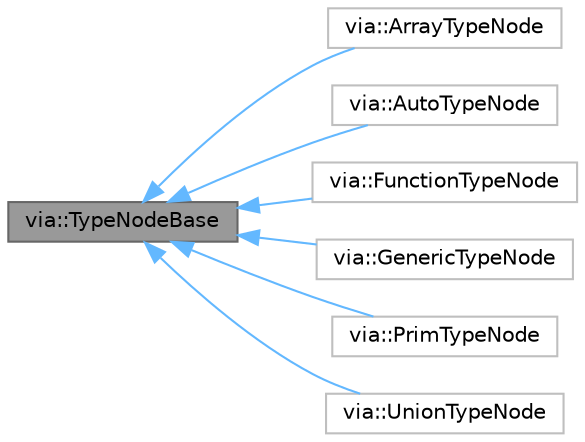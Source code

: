 digraph "via::TypeNodeBase"
{
 // LATEX_PDF_SIZE
  bgcolor="transparent";
  edge [fontname=Helvetica,fontsize=10,labelfontname=Helvetica,labelfontsize=10];
  node [fontname=Helvetica,fontsize=10,shape=box,height=0.2,width=0.4];
  rankdir="LR";
  Node1 [id="Node000001",label="via::TypeNodeBase",height=0.2,width=0.4,color="gray40", fillcolor="grey60", style="filled", fontcolor="black",tooltip=" "];
  Node1 -> Node2 [id="edge1_Node000001_Node000002",dir="back",color="steelblue1",style="solid",tooltip=" "];
  Node2 [id="Node000002",label="via::ArrayTypeNode",height=0.2,width=0.4,color="grey75", fillcolor="white", style="filled",URL="$structvia_1_1ArrayTypeNode.html",tooltip=" "];
  Node1 -> Node3 [id="edge2_Node000001_Node000003",dir="back",color="steelblue1",style="solid",tooltip=" "];
  Node3 [id="Node000003",label="via::AutoTypeNode",height=0.2,width=0.4,color="grey75", fillcolor="white", style="filled",URL="$structvia_1_1AutoTypeNode.html",tooltip=" "];
  Node1 -> Node4 [id="edge3_Node000001_Node000004",dir="back",color="steelblue1",style="solid",tooltip=" "];
  Node4 [id="Node000004",label="via::FunctionTypeNode",height=0.2,width=0.4,color="grey75", fillcolor="white", style="filled",URL="$structvia_1_1FunctionTypeNode.html",tooltip=" "];
  Node1 -> Node5 [id="edge4_Node000001_Node000005",dir="back",color="steelblue1",style="solid",tooltip=" "];
  Node5 [id="Node000005",label="via::GenericTypeNode",height=0.2,width=0.4,color="grey75", fillcolor="white", style="filled",URL="$structvia_1_1GenericTypeNode.html",tooltip=" "];
  Node1 -> Node6 [id="edge5_Node000001_Node000006",dir="back",color="steelblue1",style="solid",tooltip=" "];
  Node6 [id="Node000006",label="via::PrimTypeNode",height=0.2,width=0.4,color="grey75", fillcolor="white", style="filled",URL="$structvia_1_1PrimTypeNode.html",tooltip=" "];
  Node1 -> Node7 [id="edge6_Node000001_Node000007",dir="back",color="steelblue1",style="solid",tooltip=" "];
  Node7 [id="Node000007",label="via::UnionTypeNode",height=0.2,width=0.4,color="grey75", fillcolor="white", style="filled",URL="$structvia_1_1UnionTypeNode.html",tooltip=" "];
}
